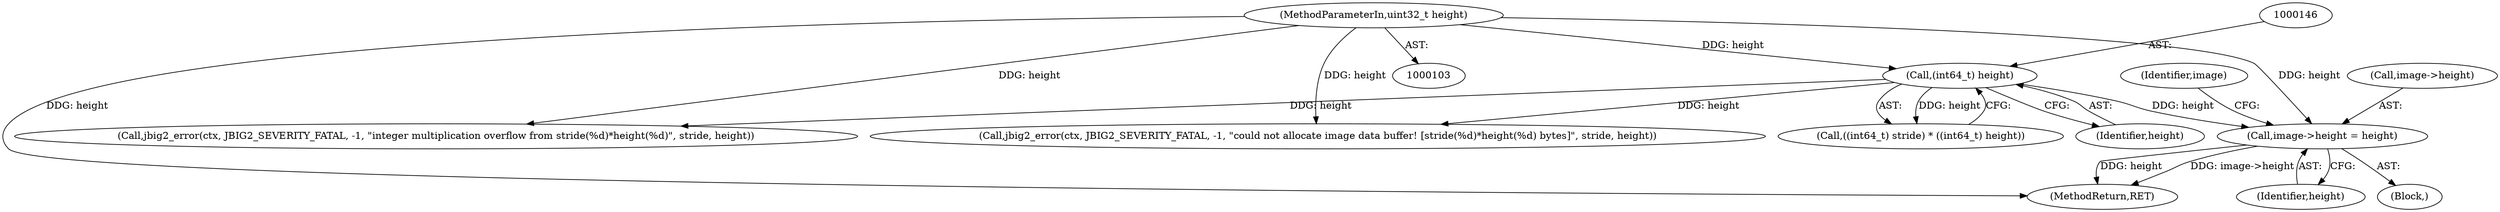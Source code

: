 digraph "0_ghostscript_e698d5c11d27212aa1098bc5b1673a3378563092_5@pointer" {
"1000209" [label="(Call,image->height = height)"];
"1000145" [label="(Call,(int64_t) height)"];
"1000106" [label="(MethodParameterIn,uint32_t height)"];
"1000155" [label="(Call,jbig2_error(ctx, JBIG2_SEVERITY_FATAL, -1, \"integer multiplication overflow from stride(%d)*height(%d)\", stride, height))"];
"1000141" [label="(Call,((int64_t) stride) * ((int64_t) height))"];
"1000216" [label="(Identifier,image)"];
"1000213" [label="(Identifier,height)"];
"1000106" [label="(MethodParameterIn,uint32_t height)"];
"1000189" [label="(Call,jbig2_error(ctx, JBIG2_SEVERITY_FATAL, -1, \"could not allocate image data buffer! [stride(%d)*height(%d) bytes]\", stride, height))"];
"1000226" [label="(MethodReturn,RET)"];
"1000107" [label="(Block,)"];
"1000210" [label="(Call,image->height)"];
"1000147" [label="(Identifier,height)"];
"1000209" [label="(Call,image->height = height)"];
"1000145" [label="(Call,(int64_t) height)"];
"1000209" -> "1000107"  [label="AST: "];
"1000209" -> "1000213"  [label="CFG: "];
"1000210" -> "1000209"  [label="AST: "];
"1000213" -> "1000209"  [label="AST: "];
"1000216" -> "1000209"  [label="CFG: "];
"1000209" -> "1000226"  [label="DDG: image->height"];
"1000209" -> "1000226"  [label="DDG: height"];
"1000145" -> "1000209"  [label="DDG: height"];
"1000106" -> "1000209"  [label="DDG: height"];
"1000145" -> "1000141"  [label="AST: "];
"1000145" -> "1000147"  [label="CFG: "];
"1000146" -> "1000145"  [label="AST: "];
"1000147" -> "1000145"  [label="AST: "];
"1000141" -> "1000145"  [label="CFG: "];
"1000145" -> "1000141"  [label="DDG: height"];
"1000106" -> "1000145"  [label="DDG: height"];
"1000145" -> "1000155"  [label="DDG: height"];
"1000145" -> "1000189"  [label="DDG: height"];
"1000106" -> "1000103"  [label="AST: "];
"1000106" -> "1000226"  [label="DDG: height"];
"1000106" -> "1000155"  [label="DDG: height"];
"1000106" -> "1000189"  [label="DDG: height"];
}
